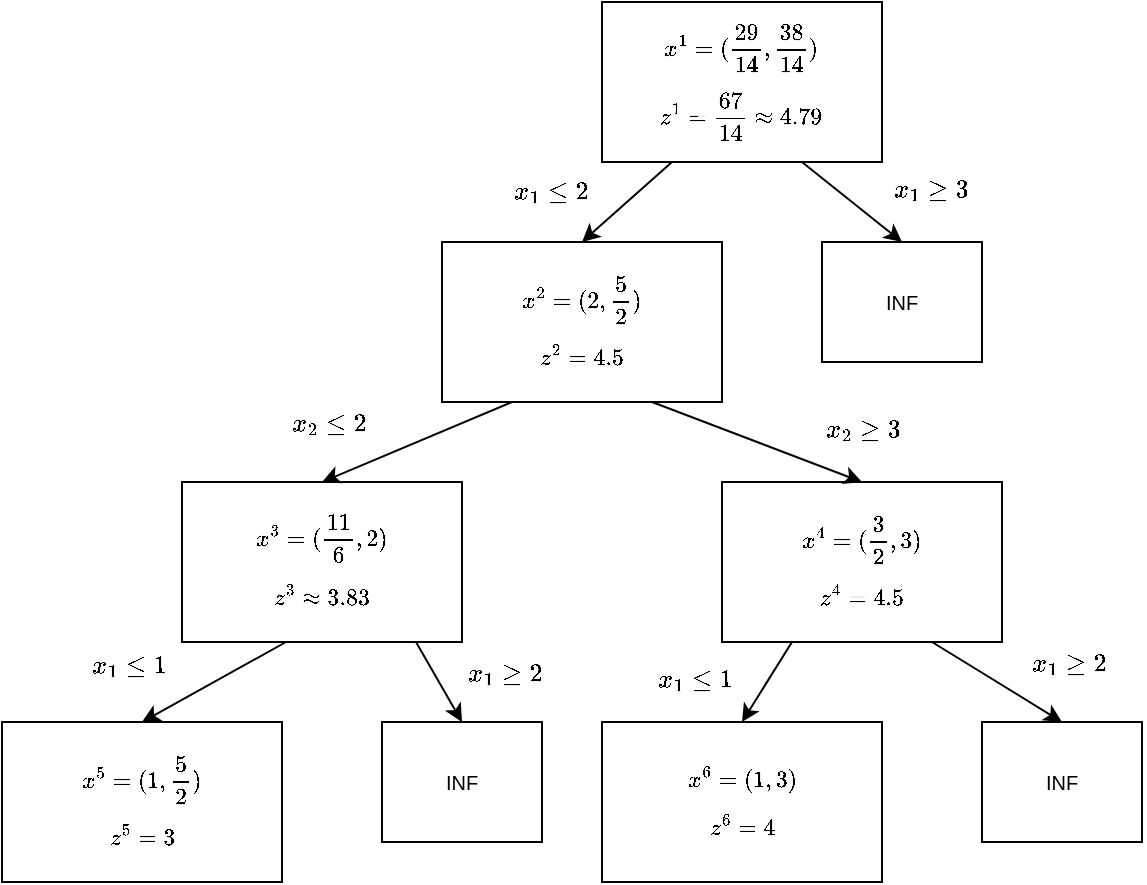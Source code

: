 <mxfile version="21.1.5" type="github">
  <diagram id="6a731a19-8d31-9384-78a2-239565b7b9f0" name="Page-1">
    <mxGraphModel dx="350" dy="498" grid="0" gridSize="10" guides="1" tooltips="1" connect="1" arrows="1" fold="1" page="1" pageScale="1" pageWidth="827" pageHeight="1169" background="none" math="1" shadow="0">
      <root>
        <mxCell id="0" />
        <mxCell id="1" parent="0" />
        <mxCell id="SetZwWwfPwSOOWWnOmEX-2257" value="&lt;font style=&quot;font-size: 10px;&quot;&gt;$$x^1 = (\frac{29}{14}, \frac{38}{14})$$ $$ z^1 = \frac{67}{14} \approx 4.79 $$&lt;/font&gt;" style="rounded=0;whiteSpace=wrap;html=1;" vertex="1" parent="1">
          <mxGeometry x="1164" y="520" width="140" height="80" as="geometry" />
        </mxCell>
        <mxCell id="SetZwWwfPwSOOWWnOmEX-2259" value="&lt;font style=&quot;font-size: 10px;&quot;&gt;$$x^2 = (2, \frac{5}{2})$$ $$ z^2 = 4.5 $$&lt;/font&gt;" style="rounded=0;whiteSpace=wrap;html=1;" vertex="1" parent="1">
          <mxGeometry x="1084" y="640" width="140" height="80" as="geometry" />
        </mxCell>
        <mxCell id="SetZwWwfPwSOOWWnOmEX-2260" value="" style="endArrow=classic;html=1;rounded=0;exitX=0.25;exitY=1;exitDx=0;exitDy=0;entryX=0.5;entryY=0;entryDx=0;entryDy=0;" edge="1" parent="1" source="SetZwWwfPwSOOWWnOmEX-2257" target="SetZwWwfPwSOOWWnOmEX-2259">
          <mxGeometry width="50" height="50" relative="1" as="geometry">
            <mxPoint x="1204" y="660" as="sourcePoint" />
            <mxPoint x="1254" y="610" as="targetPoint" />
          </mxGeometry>
        </mxCell>
        <mxCell id="SetZwWwfPwSOOWWnOmEX-2261" value="$$x_1 \leq 2$$" style="edgeLabel;html=1;align=center;verticalAlign=middle;resizable=0;points=[];fillColor=#BF87FF;strokeColor=#70FFE2;" vertex="1" connectable="0" parent="SetZwWwfPwSOOWWnOmEX-2260">
          <mxGeometry x="0.369" y="-2" relative="1" as="geometry">
            <mxPoint x="-29" y="-11" as="offset" />
          </mxGeometry>
        </mxCell>
        <mxCell id="SetZwWwfPwSOOWWnOmEX-2262" value="&lt;font style=&quot;font-size: 10px;&quot;&gt;INF&lt;/font&gt;" style="rounded=0;whiteSpace=wrap;html=1;" vertex="1" parent="1">
          <mxGeometry x="1274" y="640" width="80" height="60" as="geometry" />
        </mxCell>
        <mxCell id="SetZwWwfPwSOOWWnOmEX-2263" value="" style="endArrow=classic;html=1;rounded=0;exitX=0.714;exitY=1;exitDx=0;exitDy=0;entryX=0.5;entryY=0;entryDx=0;entryDy=0;exitPerimeter=0;" edge="1" parent="1" target="SetZwWwfPwSOOWWnOmEX-2262" source="SetZwWwfPwSOOWWnOmEX-2257">
          <mxGeometry width="50" height="50" relative="1" as="geometry">
            <mxPoint x="1389" y="600" as="sourcePoint" />
            <mxPoint x="1444" y="610" as="targetPoint" />
          </mxGeometry>
        </mxCell>
        <mxCell id="SetZwWwfPwSOOWWnOmEX-2264" value="$$x_1 \geq 3$$" style="edgeLabel;html=1;align=center;verticalAlign=middle;resizable=0;points=[];fillColor=#4D94FF;strokeColor=#000000;shadow=1;" vertex="1" connectable="0" parent="SetZwWwfPwSOOWWnOmEX-2263">
          <mxGeometry x="0.369" y="-2" relative="1" as="geometry">
            <mxPoint x="31" y="-15" as="offset" />
          </mxGeometry>
        </mxCell>
        <mxCell id="SetZwWwfPwSOOWWnOmEX-2265" value="&lt;font style=&quot;font-size: 10px;&quot;&gt;$$x^3 = (\frac{11}{6}, 2)$$ $$ z^3 \approx 3.83 $$&lt;/font&gt;" style="rounded=0;whiteSpace=wrap;html=1;" vertex="1" parent="1">
          <mxGeometry x="954" y="760" width="140" height="80" as="geometry" />
        </mxCell>
        <mxCell id="SetZwWwfPwSOOWWnOmEX-2266" value="" style="endArrow=classic;html=1;rounded=0;exitX=0.25;exitY=1;exitDx=0;exitDy=0;entryX=0.5;entryY=0;entryDx=0;entryDy=0;" edge="1" parent="1" target="SetZwWwfPwSOOWWnOmEX-2265" source="SetZwWwfPwSOOWWnOmEX-2259">
          <mxGeometry width="50" height="50" relative="1" as="geometry">
            <mxPoint x="1049" y="730" as="sourcePoint" />
            <mxPoint x="1104" y="740" as="targetPoint" />
          </mxGeometry>
        </mxCell>
        <mxCell id="SetZwWwfPwSOOWWnOmEX-2267" value="$$x_2 \leq 2$$" style="edgeLabel;html=1;align=center;verticalAlign=middle;resizable=0;points=[];fillColor=#BF87FF;strokeColor=#70FFE2;" vertex="1" connectable="0" parent="SetZwWwfPwSOOWWnOmEX-2266">
          <mxGeometry x="0.369" y="-2" relative="1" as="geometry">
            <mxPoint x="-26" y="-15" as="offset" />
          </mxGeometry>
        </mxCell>
        <mxCell id="SetZwWwfPwSOOWWnOmEX-2268" value="&lt;font style=&quot;font-size: 10px;&quot;&gt;$$x^4 = (\frac{3}{2}, 3)$$ $$ z^4 =4.5 $$&lt;/font&gt;" style="rounded=0;whiteSpace=wrap;html=1;" vertex="1" parent="1">
          <mxGeometry x="1224" y="760" width="140" height="80" as="geometry" />
        </mxCell>
        <mxCell id="SetZwWwfPwSOOWWnOmEX-2269" value="" style="endArrow=classic;html=1;rounded=0;exitX=0.75;exitY=1;exitDx=0;exitDy=0;entryX=0.5;entryY=0;entryDx=0;entryDy=0;" edge="1" parent="1" target="SetZwWwfPwSOOWWnOmEX-2268" source="SetZwWwfPwSOOWWnOmEX-2259">
          <mxGeometry width="50" height="50" relative="1" as="geometry">
            <mxPoint x="1209" y="730" as="sourcePoint" />
            <mxPoint x="1264" y="740" as="targetPoint" />
          </mxGeometry>
        </mxCell>
        <mxCell id="SetZwWwfPwSOOWWnOmEX-2270" value="$$x_2 \geq 3$$" style="edgeLabel;html=1;align=center;verticalAlign=middle;resizable=0;points=[];fillColor=#BF87FF;strokeColor=#70FFE2;" vertex="1" connectable="0" parent="SetZwWwfPwSOOWWnOmEX-2269">
          <mxGeometry x="0.369" y="-2" relative="1" as="geometry">
            <mxPoint x="34" y="-16" as="offset" />
          </mxGeometry>
        </mxCell>
        <mxCell id="SetZwWwfPwSOOWWnOmEX-2271" value="&lt;font style=&quot;font-size: 10px;&quot;&gt;$$x^5 = (1, \frac{5}{2})$$ $$ z^5 = 3 $$&lt;/font&gt;" style="rounded=0;whiteSpace=wrap;html=1;" vertex="1" parent="1">
          <mxGeometry x="864" y="880" width="140" height="80" as="geometry" />
        </mxCell>
        <mxCell id="SetZwWwfPwSOOWWnOmEX-2272" value="" style="endArrow=classic;html=1;rounded=0;exitX=0.25;exitY=1;exitDx=0;exitDy=0;entryX=0.5;entryY=0;entryDx=0;entryDy=0;" edge="1" parent="1" target="SetZwWwfPwSOOWWnOmEX-2271">
          <mxGeometry width="50" height="50" relative="1" as="geometry">
            <mxPoint x="1006" y="840" as="sourcePoint" />
            <mxPoint x="1061" y="850" as="targetPoint" />
          </mxGeometry>
        </mxCell>
        <mxCell id="SetZwWwfPwSOOWWnOmEX-2273" value="$$x_1 \leq 1$$" style="edgeLabel;html=1;align=center;verticalAlign=middle;resizable=0;points=[];fillColor=#BF87FF;strokeColor=#70FFE2;" vertex="1" connectable="0" parent="SetZwWwfPwSOOWWnOmEX-2272">
          <mxGeometry x="0.369" y="-2" relative="1" as="geometry">
            <mxPoint x="-29" y="-14" as="offset" />
          </mxGeometry>
        </mxCell>
        <mxCell id="SetZwWwfPwSOOWWnOmEX-2274" value="&lt;font style=&quot;font-size: 10px;&quot;&gt;INF&lt;/font&gt;" style="rounded=0;whiteSpace=wrap;html=1;" vertex="1" parent="1">
          <mxGeometry x="1054" y="880" width="80" height="60" as="geometry" />
        </mxCell>
        <mxCell id="SetZwWwfPwSOOWWnOmEX-2275" value="" style="endArrow=classic;html=1;rounded=0;exitX=0.714;exitY=1;exitDx=0;exitDy=0;entryX=0.5;entryY=0;entryDx=0;entryDy=0;exitPerimeter=0;" edge="1" parent="1" target="SetZwWwfPwSOOWWnOmEX-2274">
          <mxGeometry width="50" height="50" relative="1" as="geometry">
            <mxPoint x="1071" y="840" as="sourcePoint" />
            <mxPoint x="1251" y="850" as="targetPoint" />
          </mxGeometry>
        </mxCell>
        <mxCell id="SetZwWwfPwSOOWWnOmEX-2276" value="$$x_1 \geq 2$$" style="edgeLabel;html=1;align=center;verticalAlign=middle;resizable=0;points=[];fillColor=#4D94FF;strokeColor=#000000;shadow=1;" vertex="1" connectable="0" parent="SetZwWwfPwSOOWWnOmEX-2275">
          <mxGeometry x="0.369" y="-2" relative="1" as="geometry">
            <mxPoint x="30" y="-13" as="offset" />
          </mxGeometry>
        </mxCell>
        <mxCell id="SetZwWwfPwSOOWWnOmEX-2277" value="&lt;font style=&quot;font-size: 10px;&quot;&gt;$$x^6 = (1,3)$$ $$ z^6 = 4$$&lt;/font&gt;" style="rounded=0;whiteSpace=wrap;html=1;" vertex="1" parent="1">
          <mxGeometry x="1164" y="880" width="140" height="80" as="geometry" />
        </mxCell>
        <mxCell id="SetZwWwfPwSOOWWnOmEX-2278" value="" style="endArrow=classic;html=1;rounded=0;exitX=0.25;exitY=1;exitDx=0;exitDy=0;entryX=0.5;entryY=0;entryDx=0;entryDy=0;" edge="1" parent="1" target="SetZwWwfPwSOOWWnOmEX-2277" source="SetZwWwfPwSOOWWnOmEX-2268">
          <mxGeometry width="50" height="50" relative="1" as="geometry">
            <mxPoint x="1306" y="840" as="sourcePoint" />
            <mxPoint x="1361" y="850" as="targetPoint" />
          </mxGeometry>
        </mxCell>
        <mxCell id="SetZwWwfPwSOOWWnOmEX-2279" value="$$x_1 \leq 1$$" style="edgeLabel;html=1;align=center;verticalAlign=middle;resizable=0;points=[];fillColor=#BF87FF;strokeColor=#70FFE2;" vertex="1" connectable="0" parent="SetZwWwfPwSOOWWnOmEX-2278">
          <mxGeometry x="0.369" y="-2" relative="1" as="geometry">
            <mxPoint x="-30" y="-8" as="offset" />
          </mxGeometry>
        </mxCell>
        <mxCell id="SetZwWwfPwSOOWWnOmEX-2280" value="&lt;font style=&quot;font-size: 10px;&quot;&gt;INF&lt;/font&gt;" style="rounded=0;whiteSpace=wrap;html=1;" vertex="1" parent="1">
          <mxGeometry x="1354" y="880" width="80" height="60" as="geometry" />
        </mxCell>
        <mxCell id="SetZwWwfPwSOOWWnOmEX-2281" value="" style="endArrow=classic;html=1;rounded=0;exitX=0.75;exitY=1;exitDx=0;exitDy=0;entryX=0.5;entryY=0;entryDx=0;entryDy=0;" edge="1" parent="1" target="SetZwWwfPwSOOWWnOmEX-2280" source="SetZwWwfPwSOOWWnOmEX-2268">
          <mxGeometry width="50" height="50" relative="1" as="geometry">
            <mxPoint x="1371" y="840" as="sourcePoint" />
            <mxPoint x="1551" y="850" as="targetPoint" />
          </mxGeometry>
        </mxCell>
        <mxCell id="SetZwWwfPwSOOWWnOmEX-2282" value="$$x_1 \geq 2$$" style="edgeLabel;html=1;align=center;verticalAlign=middle;resizable=0;points=[];fillColor=#4D94FF;strokeColor=#000000;shadow=1;" vertex="1" connectable="0" parent="SetZwWwfPwSOOWWnOmEX-2281">
          <mxGeometry x="0.369" y="-2" relative="1" as="geometry">
            <mxPoint x="25" y="-18" as="offset" />
          </mxGeometry>
        </mxCell>
      </root>
    </mxGraphModel>
  </diagram>
</mxfile>
